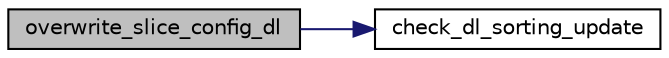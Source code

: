 digraph "overwrite_slice_config_dl"
{
 // LATEX_PDF_SIZE
  edge [fontname="Helvetica",fontsize="10",labelfontname="Helvetica",labelfontsize="10"];
  node [fontname="Helvetica",fontsize="10",shape=record];
  rankdir="LR";
  Node1 [label="overwrite_slice_config_dl",height=0.2,width=0.4,color="black", fillcolor="grey75", style="filled", fontcolor="black",tooltip=" "];
  Node1 -> Node2 [color="midnightblue",fontsize="10",style="solid",fontname="Helvetica"];
  Node2 [label="check_dl_sorting_update",height=0.2,width=0.4,color="black", fillcolor="white", style="filled",URL="$flexran__agent__mac__internal_8c.html#a87c687a6df39c8b271454c4aec4d8a39",tooltip=" "];
}
